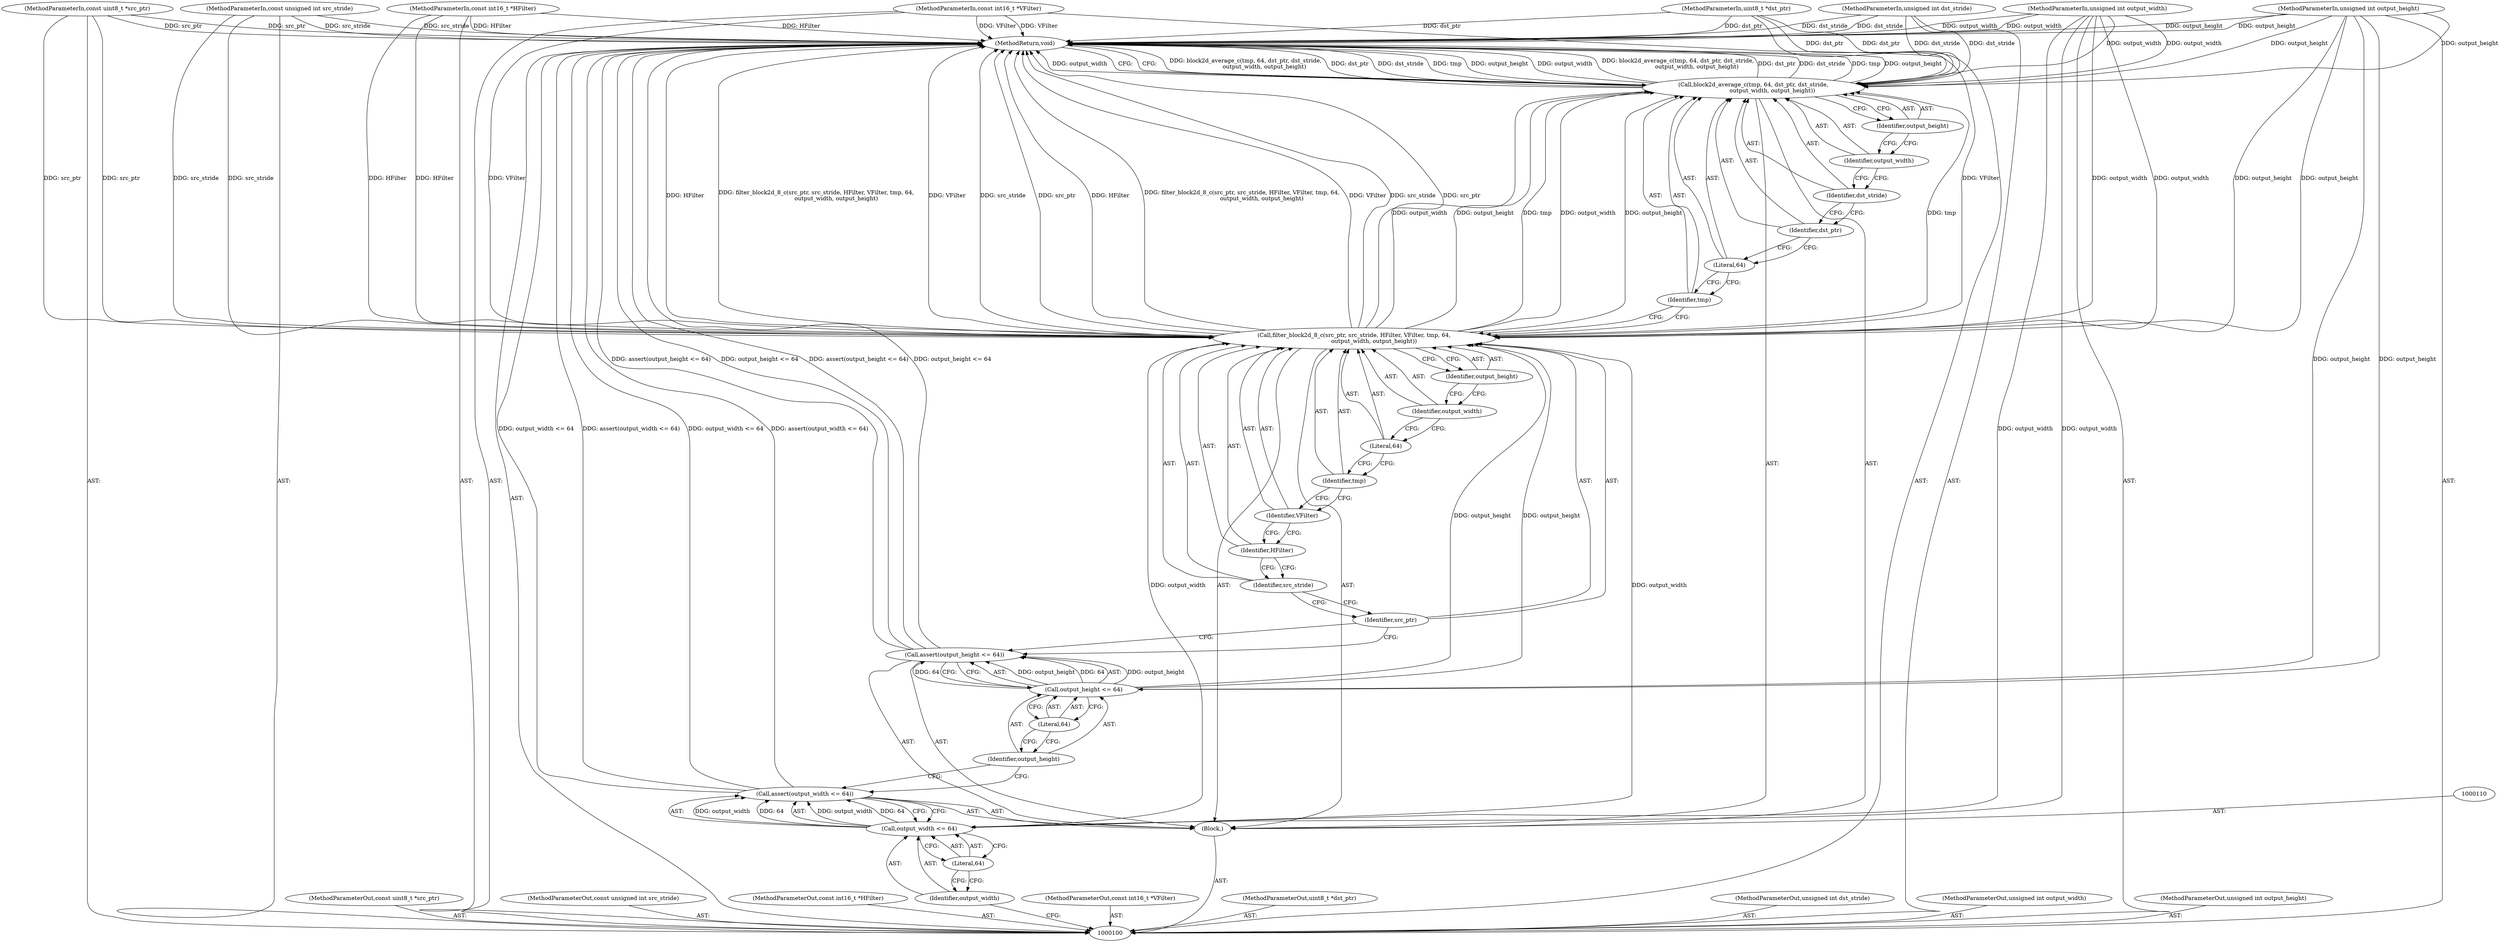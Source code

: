 digraph "1_Android_5a9753fca56f0eeb9f61e342b2fccffc364f9426_33" {
"1000135" [label="(MethodReturn,void)"];
"1000101" [label="(MethodParameterIn,const uint8_t *src_ptr)"];
"1000174" [label="(MethodParameterOut,const uint8_t *src_ptr)"];
"1000111" [label="(Call,assert(output_width <= 64))"];
"1000114" [label="(Literal,64)"];
"1000112" [label="(Call,output_width <= 64)"];
"1000113" [label="(Identifier,output_width)"];
"1000115" [label="(Call,assert(output_height <= 64))"];
"1000118" [label="(Literal,64)"];
"1000116" [label="(Call,output_height <= 64)"];
"1000117" [label="(Identifier,output_height)"];
"1000120" [label="(Identifier,src_ptr)"];
"1000119" [label="(Call,filter_block2d_8_c(src_ptr, src_stride, HFilter, VFilter, tmp, 64,\n                      output_width, output_height))"];
"1000121" [label="(Identifier,src_stride)"];
"1000122" [label="(Identifier,HFilter)"];
"1000123" [label="(Identifier,VFilter)"];
"1000124" [label="(Identifier,tmp)"];
"1000125" [label="(Literal,64)"];
"1000126" [label="(Identifier,output_width)"];
"1000127" [label="(Identifier,output_height)"];
"1000129" [label="(Identifier,tmp)"];
"1000130" [label="(Literal,64)"];
"1000128" [label="(Call,block2d_average_c(tmp, 64, dst_ptr, dst_stride,\n                     output_width, output_height))"];
"1000131" [label="(Identifier,dst_ptr)"];
"1000132" [label="(Identifier,dst_stride)"];
"1000133" [label="(Identifier,output_width)"];
"1000134" [label="(Identifier,output_height)"];
"1000102" [label="(MethodParameterIn,const unsigned int src_stride)"];
"1000175" [label="(MethodParameterOut,const unsigned int src_stride)"];
"1000103" [label="(MethodParameterIn,const int16_t *HFilter)"];
"1000176" [label="(MethodParameterOut,const int16_t *HFilter)"];
"1000104" [label="(MethodParameterIn,const int16_t *VFilter)"];
"1000177" [label="(MethodParameterOut,const int16_t *VFilter)"];
"1000105" [label="(MethodParameterIn,uint8_t *dst_ptr)"];
"1000178" [label="(MethodParameterOut,uint8_t *dst_ptr)"];
"1000106" [label="(MethodParameterIn,unsigned int dst_stride)"];
"1000179" [label="(MethodParameterOut,unsigned int dst_stride)"];
"1000107" [label="(MethodParameterIn,unsigned int output_width)"];
"1000180" [label="(MethodParameterOut,unsigned int output_width)"];
"1000108" [label="(MethodParameterIn,unsigned int output_height)"];
"1000181" [label="(MethodParameterOut,unsigned int output_height)"];
"1000109" [label="(Block,)"];
"1000135" -> "1000100"  [label="AST: "];
"1000135" -> "1000128"  [label="CFG: "];
"1000108" -> "1000135"  [label="DDG: output_height"];
"1000107" -> "1000135"  [label="DDG: output_width"];
"1000104" -> "1000135"  [label="DDG: VFilter"];
"1000105" -> "1000135"  [label="DDG: dst_ptr"];
"1000119" -> "1000135"  [label="DDG: HFilter"];
"1000119" -> "1000135"  [label="DDG: filter_block2d_8_c(src_ptr, src_stride, HFilter, VFilter, tmp, 64,\n                      output_width, output_height)"];
"1000119" -> "1000135"  [label="DDG: VFilter"];
"1000119" -> "1000135"  [label="DDG: src_stride"];
"1000119" -> "1000135"  [label="DDG: src_ptr"];
"1000128" -> "1000135"  [label="DDG: block2d_average_c(tmp, 64, dst_ptr, dst_stride,\n                     output_width, output_height)"];
"1000128" -> "1000135"  [label="DDG: dst_ptr"];
"1000128" -> "1000135"  [label="DDG: dst_stride"];
"1000128" -> "1000135"  [label="DDG: tmp"];
"1000128" -> "1000135"  [label="DDG: output_height"];
"1000128" -> "1000135"  [label="DDG: output_width"];
"1000106" -> "1000135"  [label="DDG: dst_stride"];
"1000103" -> "1000135"  [label="DDG: HFilter"];
"1000115" -> "1000135"  [label="DDG: assert(output_height <= 64)"];
"1000115" -> "1000135"  [label="DDG: output_height <= 64"];
"1000102" -> "1000135"  [label="DDG: src_stride"];
"1000111" -> "1000135"  [label="DDG: output_width <= 64"];
"1000111" -> "1000135"  [label="DDG: assert(output_width <= 64)"];
"1000101" -> "1000135"  [label="DDG: src_ptr"];
"1000101" -> "1000100"  [label="AST: "];
"1000101" -> "1000135"  [label="DDG: src_ptr"];
"1000101" -> "1000119"  [label="DDG: src_ptr"];
"1000174" -> "1000100"  [label="AST: "];
"1000111" -> "1000109"  [label="AST: "];
"1000111" -> "1000112"  [label="CFG: "];
"1000112" -> "1000111"  [label="AST: "];
"1000117" -> "1000111"  [label="CFG: "];
"1000111" -> "1000135"  [label="DDG: output_width <= 64"];
"1000111" -> "1000135"  [label="DDG: assert(output_width <= 64)"];
"1000112" -> "1000111"  [label="DDG: output_width"];
"1000112" -> "1000111"  [label="DDG: 64"];
"1000114" -> "1000112"  [label="AST: "];
"1000114" -> "1000113"  [label="CFG: "];
"1000112" -> "1000114"  [label="CFG: "];
"1000112" -> "1000111"  [label="AST: "];
"1000112" -> "1000114"  [label="CFG: "];
"1000113" -> "1000112"  [label="AST: "];
"1000114" -> "1000112"  [label="AST: "];
"1000111" -> "1000112"  [label="CFG: "];
"1000112" -> "1000111"  [label="DDG: output_width"];
"1000112" -> "1000111"  [label="DDG: 64"];
"1000107" -> "1000112"  [label="DDG: output_width"];
"1000112" -> "1000119"  [label="DDG: output_width"];
"1000113" -> "1000112"  [label="AST: "];
"1000113" -> "1000100"  [label="CFG: "];
"1000114" -> "1000113"  [label="CFG: "];
"1000115" -> "1000109"  [label="AST: "];
"1000115" -> "1000116"  [label="CFG: "];
"1000116" -> "1000115"  [label="AST: "];
"1000120" -> "1000115"  [label="CFG: "];
"1000115" -> "1000135"  [label="DDG: assert(output_height <= 64)"];
"1000115" -> "1000135"  [label="DDG: output_height <= 64"];
"1000116" -> "1000115"  [label="DDG: output_height"];
"1000116" -> "1000115"  [label="DDG: 64"];
"1000118" -> "1000116"  [label="AST: "];
"1000118" -> "1000117"  [label="CFG: "];
"1000116" -> "1000118"  [label="CFG: "];
"1000116" -> "1000115"  [label="AST: "];
"1000116" -> "1000118"  [label="CFG: "];
"1000117" -> "1000116"  [label="AST: "];
"1000118" -> "1000116"  [label="AST: "];
"1000115" -> "1000116"  [label="CFG: "];
"1000116" -> "1000115"  [label="DDG: output_height"];
"1000116" -> "1000115"  [label="DDG: 64"];
"1000108" -> "1000116"  [label="DDG: output_height"];
"1000116" -> "1000119"  [label="DDG: output_height"];
"1000117" -> "1000116"  [label="AST: "];
"1000117" -> "1000111"  [label="CFG: "];
"1000118" -> "1000117"  [label="CFG: "];
"1000120" -> "1000119"  [label="AST: "];
"1000120" -> "1000115"  [label="CFG: "];
"1000121" -> "1000120"  [label="CFG: "];
"1000119" -> "1000109"  [label="AST: "];
"1000119" -> "1000127"  [label="CFG: "];
"1000120" -> "1000119"  [label="AST: "];
"1000121" -> "1000119"  [label="AST: "];
"1000122" -> "1000119"  [label="AST: "];
"1000123" -> "1000119"  [label="AST: "];
"1000124" -> "1000119"  [label="AST: "];
"1000125" -> "1000119"  [label="AST: "];
"1000126" -> "1000119"  [label="AST: "];
"1000127" -> "1000119"  [label="AST: "];
"1000129" -> "1000119"  [label="CFG: "];
"1000119" -> "1000135"  [label="DDG: HFilter"];
"1000119" -> "1000135"  [label="DDG: filter_block2d_8_c(src_ptr, src_stride, HFilter, VFilter, tmp, 64,\n                      output_width, output_height)"];
"1000119" -> "1000135"  [label="DDG: VFilter"];
"1000119" -> "1000135"  [label="DDG: src_stride"];
"1000119" -> "1000135"  [label="DDG: src_ptr"];
"1000101" -> "1000119"  [label="DDG: src_ptr"];
"1000102" -> "1000119"  [label="DDG: src_stride"];
"1000103" -> "1000119"  [label="DDG: HFilter"];
"1000104" -> "1000119"  [label="DDG: VFilter"];
"1000112" -> "1000119"  [label="DDG: output_width"];
"1000107" -> "1000119"  [label="DDG: output_width"];
"1000116" -> "1000119"  [label="DDG: output_height"];
"1000108" -> "1000119"  [label="DDG: output_height"];
"1000119" -> "1000128"  [label="DDG: tmp"];
"1000119" -> "1000128"  [label="DDG: output_width"];
"1000119" -> "1000128"  [label="DDG: output_height"];
"1000121" -> "1000119"  [label="AST: "];
"1000121" -> "1000120"  [label="CFG: "];
"1000122" -> "1000121"  [label="CFG: "];
"1000122" -> "1000119"  [label="AST: "];
"1000122" -> "1000121"  [label="CFG: "];
"1000123" -> "1000122"  [label="CFG: "];
"1000123" -> "1000119"  [label="AST: "];
"1000123" -> "1000122"  [label="CFG: "];
"1000124" -> "1000123"  [label="CFG: "];
"1000124" -> "1000119"  [label="AST: "];
"1000124" -> "1000123"  [label="CFG: "];
"1000125" -> "1000124"  [label="CFG: "];
"1000125" -> "1000119"  [label="AST: "];
"1000125" -> "1000124"  [label="CFG: "];
"1000126" -> "1000125"  [label="CFG: "];
"1000126" -> "1000119"  [label="AST: "];
"1000126" -> "1000125"  [label="CFG: "];
"1000127" -> "1000126"  [label="CFG: "];
"1000127" -> "1000119"  [label="AST: "];
"1000127" -> "1000126"  [label="CFG: "];
"1000119" -> "1000127"  [label="CFG: "];
"1000129" -> "1000128"  [label="AST: "];
"1000129" -> "1000119"  [label="CFG: "];
"1000130" -> "1000129"  [label="CFG: "];
"1000130" -> "1000128"  [label="AST: "];
"1000130" -> "1000129"  [label="CFG: "];
"1000131" -> "1000130"  [label="CFG: "];
"1000128" -> "1000109"  [label="AST: "];
"1000128" -> "1000134"  [label="CFG: "];
"1000129" -> "1000128"  [label="AST: "];
"1000130" -> "1000128"  [label="AST: "];
"1000131" -> "1000128"  [label="AST: "];
"1000132" -> "1000128"  [label="AST: "];
"1000133" -> "1000128"  [label="AST: "];
"1000134" -> "1000128"  [label="AST: "];
"1000135" -> "1000128"  [label="CFG: "];
"1000128" -> "1000135"  [label="DDG: block2d_average_c(tmp, 64, dst_ptr, dst_stride,\n                     output_width, output_height)"];
"1000128" -> "1000135"  [label="DDG: dst_ptr"];
"1000128" -> "1000135"  [label="DDG: dst_stride"];
"1000128" -> "1000135"  [label="DDG: tmp"];
"1000128" -> "1000135"  [label="DDG: output_height"];
"1000128" -> "1000135"  [label="DDG: output_width"];
"1000119" -> "1000128"  [label="DDG: tmp"];
"1000119" -> "1000128"  [label="DDG: output_width"];
"1000119" -> "1000128"  [label="DDG: output_height"];
"1000105" -> "1000128"  [label="DDG: dst_ptr"];
"1000106" -> "1000128"  [label="DDG: dst_stride"];
"1000107" -> "1000128"  [label="DDG: output_width"];
"1000108" -> "1000128"  [label="DDG: output_height"];
"1000131" -> "1000128"  [label="AST: "];
"1000131" -> "1000130"  [label="CFG: "];
"1000132" -> "1000131"  [label="CFG: "];
"1000132" -> "1000128"  [label="AST: "];
"1000132" -> "1000131"  [label="CFG: "];
"1000133" -> "1000132"  [label="CFG: "];
"1000133" -> "1000128"  [label="AST: "];
"1000133" -> "1000132"  [label="CFG: "];
"1000134" -> "1000133"  [label="CFG: "];
"1000134" -> "1000128"  [label="AST: "];
"1000134" -> "1000133"  [label="CFG: "];
"1000128" -> "1000134"  [label="CFG: "];
"1000102" -> "1000100"  [label="AST: "];
"1000102" -> "1000135"  [label="DDG: src_stride"];
"1000102" -> "1000119"  [label="DDG: src_stride"];
"1000175" -> "1000100"  [label="AST: "];
"1000103" -> "1000100"  [label="AST: "];
"1000103" -> "1000135"  [label="DDG: HFilter"];
"1000103" -> "1000119"  [label="DDG: HFilter"];
"1000176" -> "1000100"  [label="AST: "];
"1000104" -> "1000100"  [label="AST: "];
"1000104" -> "1000135"  [label="DDG: VFilter"];
"1000104" -> "1000119"  [label="DDG: VFilter"];
"1000177" -> "1000100"  [label="AST: "];
"1000105" -> "1000100"  [label="AST: "];
"1000105" -> "1000135"  [label="DDG: dst_ptr"];
"1000105" -> "1000128"  [label="DDG: dst_ptr"];
"1000178" -> "1000100"  [label="AST: "];
"1000106" -> "1000100"  [label="AST: "];
"1000106" -> "1000135"  [label="DDG: dst_stride"];
"1000106" -> "1000128"  [label="DDG: dst_stride"];
"1000179" -> "1000100"  [label="AST: "];
"1000107" -> "1000100"  [label="AST: "];
"1000107" -> "1000135"  [label="DDG: output_width"];
"1000107" -> "1000112"  [label="DDG: output_width"];
"1000107" -> "1000119"  [label="DDG: output_width"];
"1000107" -> "1000128"  [label="DDG: output_width"];
"1000180" -> "1000100"  [label="AST: "];
"1000108" -> "1000100"  [label="AST: "];
"1000108" -> "1000135"  [label="DDG: output_height"];
"1000108" -> "1000116"  [label="DDG: output_height"];
"1000108" -> "1000119"  [label="DDG: output_height"];
"1000108" -> "1000128"  [label="DDG: output_height"];
"1000181" -> "1000100"  [label="AST: "];
"1000109" -> "1000100"  [label="AST: "];
"1000110" -> "1000109"  [label="AST: "];
"1000111" -> "1000109"  [label="AST: "];
"1000115" -> "1000109"  [label="AST: "];
"1000119" -> "1000109"  [label="AST: "];
"1000128" -> "1000109"  [label="AST: "];
}
